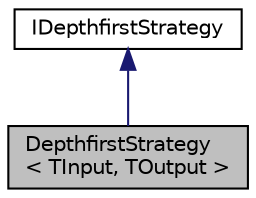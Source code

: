 digraph "DepthfirstStrategy&lt; TInput, TOutput &gt;"
{
 // LATEX_PDF_SIZE
  edge [fontname="Helvetica",fontsize="10",labelfontname="Helvetica",labelfontsize="10"];
  node [fontname="Helvetica",fontsize="10",shape=record];
  Node1 [label="DepthfirstStrategy\l\< TInput, TOutput \>",height=0.2,width=0.4,color="black", fillcolor="grey75", style="filled", fontcolor="black",tooltip=" "];
  Node2 -> Node1 [dir="back",color="midnightblue",fontsize="10",style="solid",fontname="Helvetica"];
  Node2 [label="IDepthfirstStrategy",height=0.2,width=0.4,color="black", fillcolor="white", style="filled",URL="$classarm__conv_1_1pooling_1_1_i_depthfirst_strategy.xhtml",tooltip=" "];
}

